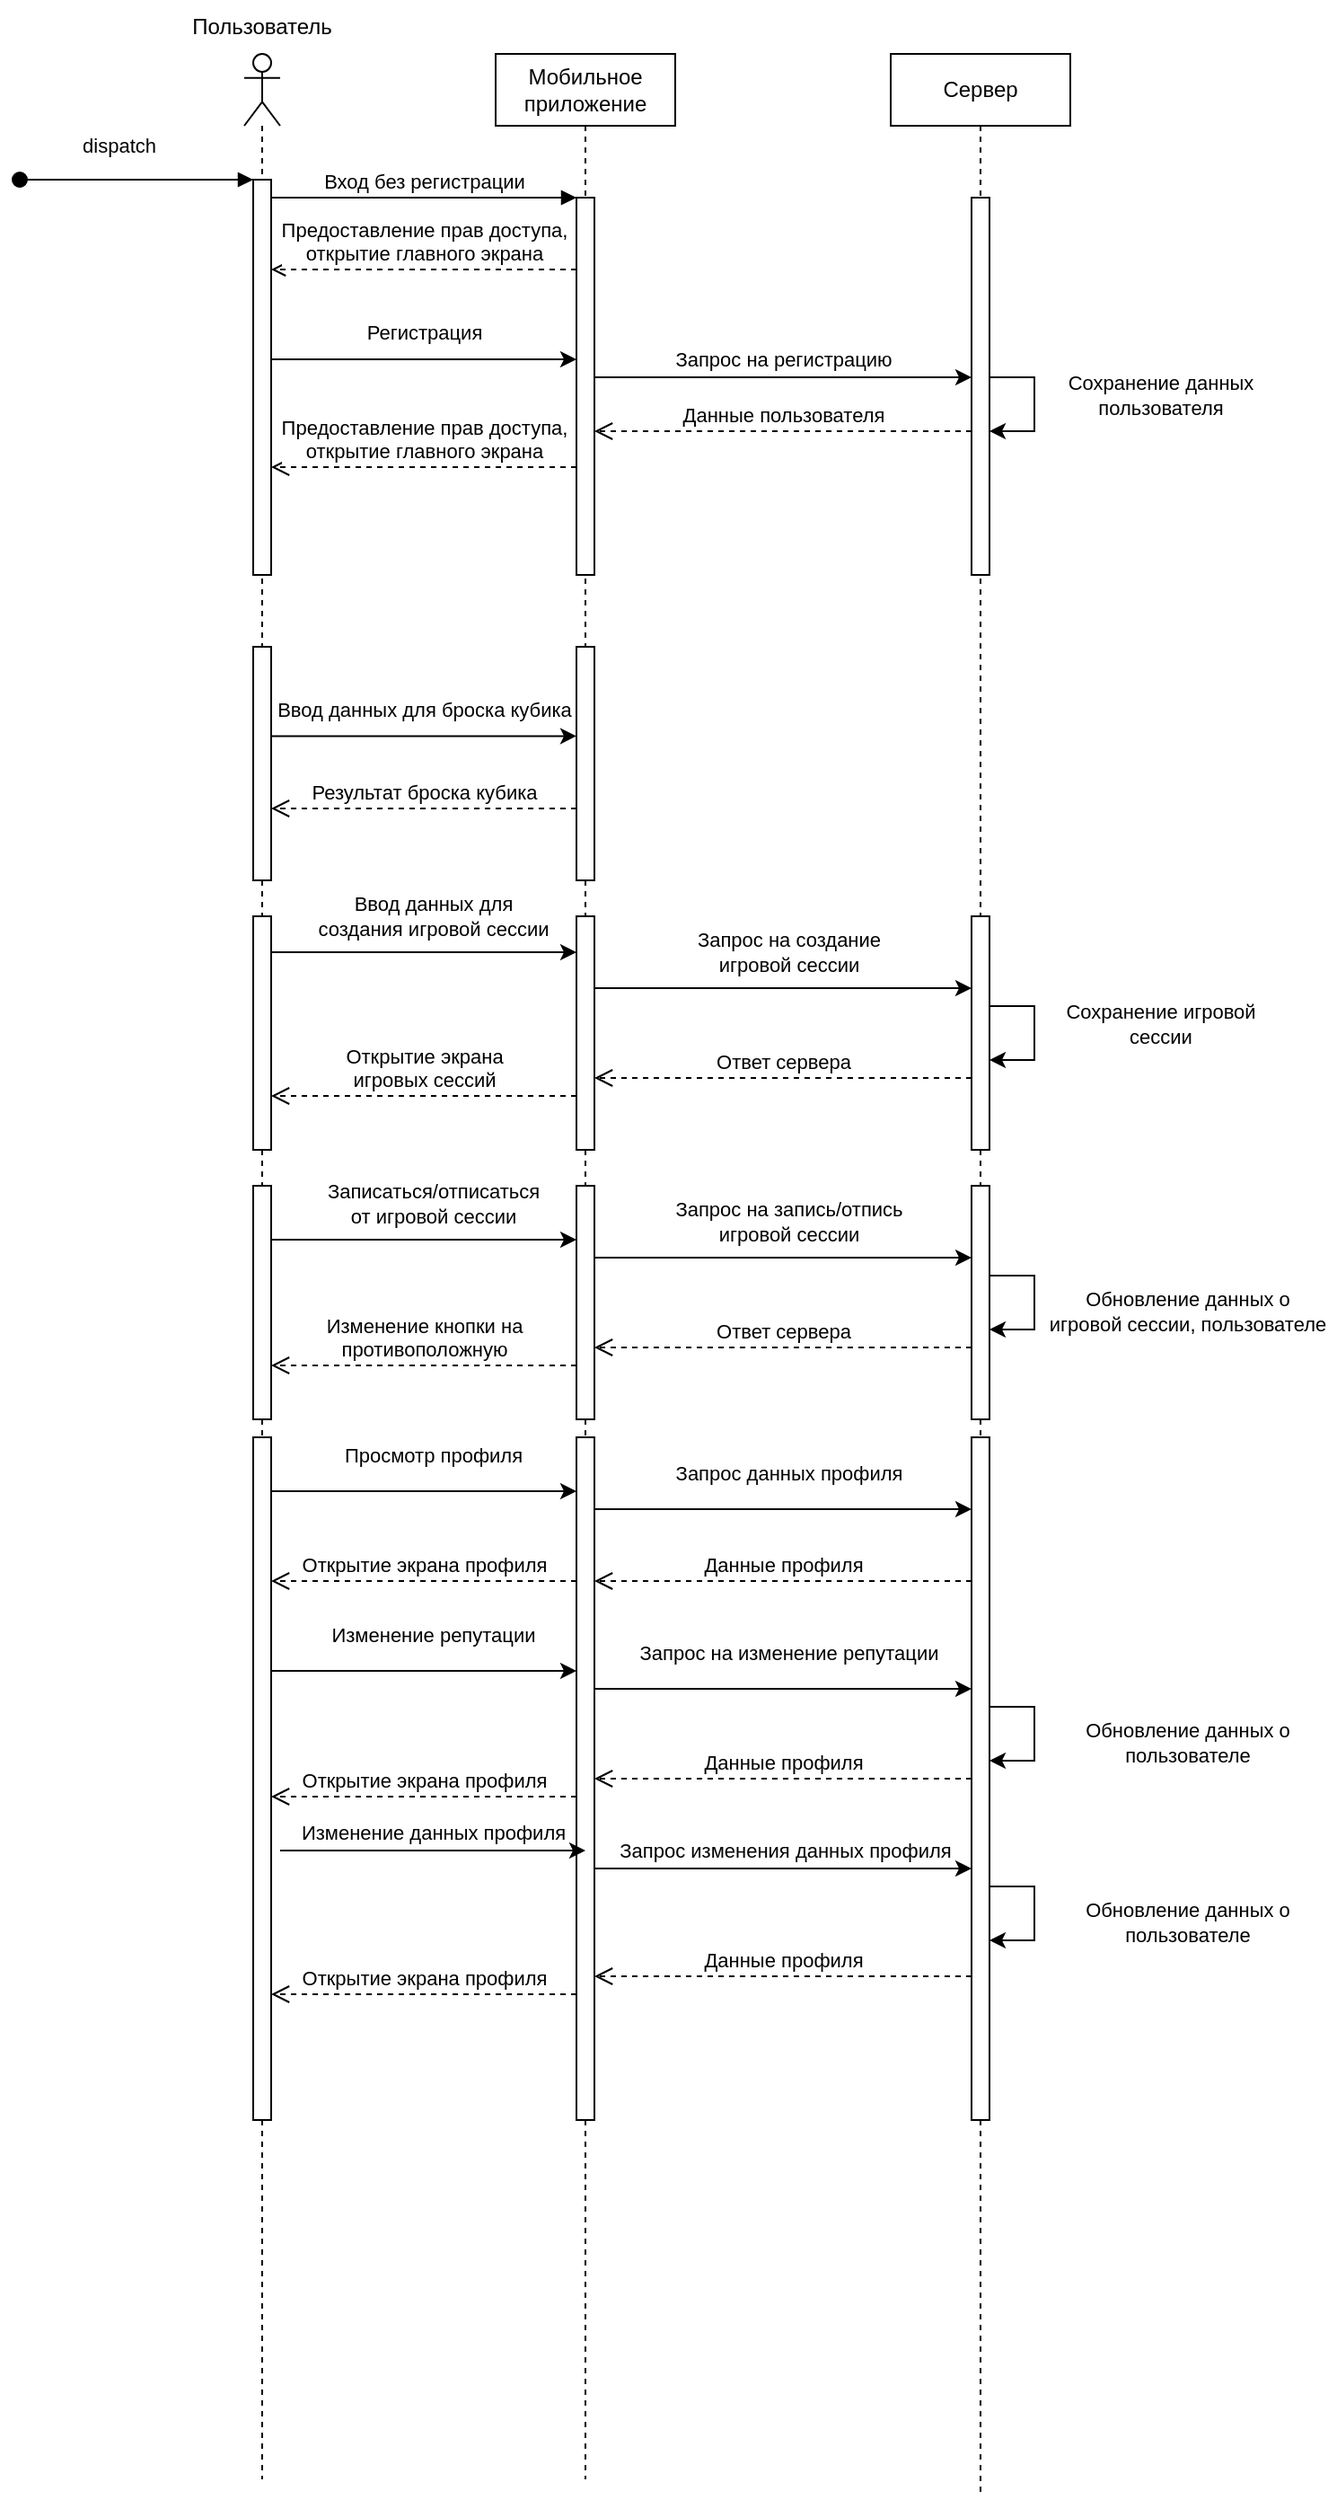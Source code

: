 <mxfile version="21.1.0" type="device">
  <diagram name="Page-1" id="2YBvvXClWsGukQMizWep">
    <mxGraphModel dx="1166" dy="639" grid="1" gridSize="10" guides="1" tooltips="1" connect="1" arrows="1" fold="1" page="1" pageScale="1" pageWidth="3300" pageHeight="4681" math="0" shadow="0">
      <root>
        <mxCell id="0" />
        <mxCell id="1" parent="0" />
        <mxCell id="aM9ryv3xv72pqoxQDRHE-5" value="Мобильное приложение" style="shape=umlLifeline;perimeter=lifelinePerimeter;whiteSpace=wrap;html=1;container=0;dropTarget=0;collapsible=0;recursiveResize=0;outlineConnect=0;portConstraint=eastwest;newEdgeStyle={&quot;edgeStyle&quot;:&quot;elbowEdgeStyle&quot;,&quot;elbow&quot;:&quot;vertical&quot;,&quot;curved&quot;:0,&quot;rounded&quot;:0};" parent="1" vertex="1">
          <mxGeometry x="315" y="40" width="100" height="1350" as="geometry" />
        </mxCell>
        <mxCell id="uKbhyfL9-IaZZ-EYEN8m-24" value="" style="html=1;points=[];perimeter=orthogonalPerimeter;outlineConnect=0;targetShapes=umlLifeline;portConstraint=eastwest;newEdgeStyle={&quot;edgeStyle&quot;:&quot;elbowEdgeStyle&quot;,&quot;elbow&quot;:&quot;vertical&quot;,&quot;curved&quot;:0,&quot;rounded&quot;:0};" parent="aM9ryv3xv72pqoxQDRHE-5" vertex="1">
          <mxGeometry x="45" y="330" width="10" height="130" as="geometry" />
        </mxCell>
        <mxCell id="yvVUbJLuIHBh7Mg7glon-2" value="" style="html=1;points=[];perimeter=orthogonalPerimeter;outlineConnect=0;targetShapes=umlLifeline;portConstraint=eastwest;newEdgeStyle={&quot;edgeStyle&quot;:&quot;elbowEdgeStyle&quot;,&quot;elbow&quot;:&quot;vertical&quot;,&quot;curved&quot;:0,&quot;rounded&quot;:0};" parent="aM9ryv3xv72pqoxQDRHE-5" vertex="1">
          <mxGeometry x="45" y="480" width="10" height="130" as="geometry" />
        </mxCell>
        <mxCell id="E9W8uGx8jKjw5kZFW5Ur-2" value="" style="html=1;points=[];perimeter=orthogonalPerimeter;outlineConnect=0;targetShapes=umlLifeline;portConstraint=eastwest;newEdgeStyle={&quot;edgeStyle&quot;:&quot;elbowEdgeStyle&quot;,&quot;elbow&quot;:&quot;vertical&quot;,&quot;curved&quot;:0,&quot;rounded&quot;:0};" vertex="1" parent="aM9ryv3xv72pqoxQDRHE-5">
          <mxGeometry x="45" y="630" width="10" height="130" as="geometry" />
        </mxCell>
        <mxCell id="E9W8uGx8jKjw5kZFW5Ur-15" value="" style="html=1;points=[];perimeter=orthogonalPerimeter;outlineConnect=0;targetShapes=umlLifeline;portConstraint=eastwest;newEdgeStyle={&quot;edgeStyle&quot;:&quot;elbowEdgeStyle&quot;,&quot;elbow&quot;:&quot;vertical&quot;,&quot;curved&quot;:0,&quot;rounded&quot;:0};" vertex="1" parent="aM9ryv3xv72pqoxQDRHE-5">
          <mxGeometry x="45" y="770" width="10" height="380" as="geometry" />
        </mxCell>
        <mxCell id="aM9ryv3xv72pqoxQDRHE-7" value="Вход без регистрации" style="html=1;verticalAlign=bottom;endArrow=block;edgeStyle=elbowEdgeStyle;elbow=vertical;curved=0;rounded=0;" parent="1" source="aM9ryv3xv72pqoxQDRHE-2" target="aM9ryv3xv72pqoxQDRHE-6" edge="1">
          <mxGeometry relative="1" as="geometry">
            <mxPoint x="290" y="130" as="sourcePoint" />
            <Array as="points">
              <mxPoint x="275" y="120" />
            </Array>
          </mxGeometry>
        </mxCell>
        <mxCell id="aM9ryv3xv72pqoxQDRHE-9" value="Предоставление прав доступа,&lt;br&gt;открытие главного экрана" style="html=1;verticalAlign=bottom;endArrow=open;edgeStyle=elbowEdgeStyle;elbow=vertical;curved=0;rounded=0;dashed=1;endFill=0;" parent="1" source="aM9ryv3xv72pqoxQDRHE-6" target="aM9ryv3xv72pqoxQDRHE-2" edge="1">
          <mxGeometry relative="1" as="geometry">
            <mxPoint x="270" y="160" as="sourcePoint" />
            <Array as="points">
              <mxPoint x="285" y="160" />
            </Array>
            <mxPoint x="195" y="160" as="targetPoint" />
          </mxGeometry>
        </mxCell>
        <mxCell id="aM9ryv3xv72pqoxQDRHE-3" value="dispatch" style="html=1;verticalAlign=bottom;startArrow=oval;endArrow=block;startSize=8;edgeStyle=elbowEdgeStyle;elbow=vertical;curved=0;rounded=0;" parent="1" target="aM9ryv3xv72pqoxQDRHE-2" edge="1">
          <mxGeometry x="-0.163" y="10" relative="1" as="geometry">
            <mxPoint x="50" y="110" as="sourcePoint" />
            <mxPoint as="offset" />
          </mxGeometry>
        </mxCell>
        <mxCell id="uKbhyfL9-IaZZ-EYEN8m-5" value="" style="shape=umlLifeline;perimeter=lifelinePerimeter;whiteSpace=wrap;html=1;container=1;dropTarget=0;collapsible=0;recursiveResize=0;outlineConnect=0;portConstraint=eastwest;newEdgeStyle={&quot;edgeStyle&quot;:&quot;elbowEdgeStyle&quot;,&quot;elbow&quot;:&quot;vertical&quot;,&quot;curved&quot;:0,&quot;rounded&quot;:0};participant=umlActor;" parent="1" vertex="1">
          <mxGeometry x="175" y="40" width="20" height="1350" as="geometry" />
        </mxCell>
        <mxCell id="uKbhyfL9-IaZZ-EYEN8m-23" value="" style="html=1;points=[];perimeter=orthogonalPerimeter;outlineConnect=0;targetShapes=umlLifeline;portConstraint=eastwest;newEdgeStyle={&quot;edgeStyle&quot;:&quot;elbowEdgeStyle&quot;,&quot;elbow&quot;:&quot;vertical&quot;,&quot;curved&quot;:0,&quot;rounded&quot;:0};" parent="uKbhyfL9-IaZZ-EYEN8m-5" vertex="1">
          <mxGeometry x="5" y="330" width="10" height="130" as="geometry" />
        </mxCell>
        <mxCell id="yvVUbJLuIHBh7Mg7glon-3" value="" style="html=1;points=[];perimeter=orthogonalPerimeter;outlineConnect=0;targetShapes=umlLifeline;portConstraint=eastwest;newEdgeStyle={&quot;edgeStyle&quot;:&quot;elbowEdgeStyle&quot;,&quot;elbow&quot;:&quot;vertical&quot;,&quot;curved&quot;:0,&quot;rounded&quot;:0};" parent="uKbhyfL9-IaZZ-EYEN8m-5" vertex="1">
          <mxGeometry x="5" y="480" width="10" height="130" as="geometry" />
        </mxCell>
        <mxCell id="E9W8uGx8jKjw5kZFW5Ur-1" value="" style="html=1;points=[];perimeter=orthogonalPerimeter;outlineConnect=0;targetShapes=umlLifeline;portConstraint=eastwest;newEdgeStyle={&quot;edgeStyle&quot;:&quot;elbowEdgeStyle&quot;,&quot;elbow&quot;:&quot;vertical&quot;,&quot;curved&quot;:0,&quot;rounded&quot;:0};" vertex="1" parent="uKbhyfL9-IaZZ-EYEN8m-5">
          <mxGeometry x="5" y="630" width="10" height="130" as="geometry" />
        </mxCell>
        <mxCell id="E9W8uGx8jKjw5kZFW5Ur-14" value="" style="html=1;points=[];perimeter=orthogonalPerimeter;outlineConnect=0;targetShapes=umlLifeline;portConstraint=eastwest;newEdgeStyle={&quot;edgeStyle&quot;:&quot;elbowEdgeStyle&quot;,&quot;elbow&quot;:&quot;vertical&quot;,&quot;curved&quot;:0,&quot;rounded&quot;:0};" vertex="1" parent="uKbhyfL9-IaZZ-EYEN8m-5">
          <mxGeometry x="5" y="770" width="10" height="380" as="geometry" />
        </mxCell>
        <mxCell id="uKbhyfL9-IaZZ-EYEN8m-6" value="Сервер" style="shape=umlLifeline;perimeter=lifelinePerimeter;whiteSpace=wrap;html=1;container=0;dropTarget=0;collapsible=0;recursiveResize=0;outlineConnect=0;portConstraint=eastwest;newEdgeStyle={&quot;edgeStyle&quot;:&quot;elbowEdgeStyle&quot;,&quot;elbow&quot;:&quot;vertical&quot;,&quot;curved&quot;:0,&quot;rounded&quot;:0};" parent="1" vertex="1">
          <mxGeometry x="535" y="40" width="100" height="1360" as="geometry" />
        </mxCell>
        <mxCell id="uKbhyfL9-IaZZ-EYEN8m-25" value="" style="html=1;points=[];perimeter=orthogonalPerimeter;outlineConnect=0;targetShapes=umlLifeline;portConstraint=eastwest;newEdgeStyle={&quot;edgeStyle&quot;:&quot;elbowEdgeStyle&quot;,&quot;elbow&quot;:&quot;vertical&quot;,&quot;curved&quot;:0,&quot;rounded&quot;:0};" parent="uKbhyfL9-IaZZ-EYEN8m-6" vertex="1">
          <mxGeometry x="45" y="480" width="10" height="130" as="geometry" />
        </mxCell>
        <mxCell id="E9W8uGx8jKjw5kZFW5Ur-3" value="" style="html=1;points=[];perimeter=orthogonalPerimeter;outlineConnect=0;targetShapes=umlLifeline;portConstraint=eastwest;newEdgeStyle={&quot;edgeStyle&quot;:&quot;elbowEdgeStyle&quot;,&quot;elbow&quot;:&quot;vertical&quot;,&quot;curved&quot;:0,&quot;rounded&quot;:0};" vertex="1" parent="uKbhyfL9-IaZZ-EYEN8m-6">
          <mxGeometry x="45" y="630" width="10" height="130" as="geometry" />
        </mxCell>
        <mxCell id="E9W8uGx8jKjw5kZFW5Ur-16" value="" style="html=1;points=[];perimeter=orthogonalPerimeter;outlineConnect=0;targetShapes=umlLifeline;portConstraint=eastwest;newEdgeStyle={&quot;edgeStyle&quot;:&quot;elbowEdgeStyle&quot;,&quot;elbow&quot;:&quot;vertical&quot;,&quot;curved&quot;:0,&quot;rounded&quot;:0};" vertex="1" parent="uKbhyfL9-IaZZ-EYEN8m-6">
          <mxGeometry x="45" y="770" width="10" height="380" as="geometry" />
        </mxCell>
        <mxCell id="uKbhyfL9-IaZZ-EYEN8m-8" value="" style="endArrow=classic;html=1;rounded=0;" parent="1" source="aM9ryv3xv72pqoxQDRHE-6" target="uKbhyfL9-IaZZ-EYEN8m-7" edge="1">
          <mxGeometry width="50" height="50" relative="1" as="geometry">
            <mxPoint x="395" y="130" as="sourcePoint" />
            <mxPoint x="445" y="80" as="targetPoint" />
            <Array as="points">
              <mxPoint x="445" y="220" />
            </Array>
          </mxGeometry>
        </mxCell>
        <mxCell id="uKbhyfL9-IaZZ-EYEN8m-7" value="" style="html=1;points=[];perimeter=orthogonalPerimeter;outlineConnect=0;targetShapes=umlLifeline;portConstraint=eastwest;newEdgeStyle={&quot;edgeStyle&quot;:&quot;elbowEdgeStyle&quot;,&quot;elbow&quot;:&quot;vertical&quot;,&quot;curved&quot;:0,&quot;rounded&quot;:0};" parent="1" vertex="1">
          <mxGeometry x="580" y="120" width="10" height="210" as="geometry" />
        </mxCell>
        <mxCell id="aM9ryv3xv72pqoxQDRHE-2" value="" style="html=1;points=[];perimeter=orthogonalPerimeter;outlineConnect=0;targetShapes=umlLifeline;portConstraint=eastwest;newEdgeStyle={&quot;edgeStyle&quot;:&quot;elbowEdgeStyle&quot;,&quot;elbow&quot;:&quot;vertical&quot;,&quot;curved&quot;:0,&quot;rounded&quot;:0};" parent="1" vertex="1">
          <mxGeometry x="180" y="110" width="10" height="220" as="geometry" />
        </mxCell>
        <mxCell id="uKbhyfL9-IaZZ-EYEN8m-9" value="" style="endArrow=classic;html=1;rounded=0;" parent="1" source="aM9ryv3xv72pqoxQDRHE-2" target="aM9ryv3xv72pqoxQDRHE-6" edge="1">
          <mxGeometry width="50" height="50" relative="1" as="geometry">
            <mxPoint x="245" y="215" as="sourcePoint" />
            <mxPoint x="295" y="165" as="targetPoint" />
            <Array as="points">
              <mxPoint x="325" y="210" />
            </Array>
          </mxGeometry>
        </mxCell>
        <mxCell id="uKbhyfL9-IaZZ-EYEN8m-11" value="Регистрация" style="edgeLabel;html=1;align=center;verticalAlign=middle;resizable=0;points=[];" parent="uKbhyfL9-IaZZ-EYEN8m-9" vertex="1" connectable="0">
          <mxGeometry x="-0.082" y="2" relative="1" as="geometry">
            <mxPoint x="7" y="-13" as="offset" />
          </mxGeometry>
        </mxCell>
        <mxCell id="uKbhyfL9-IaZZ-EYEN8m-12" value="Запрос на регистрацию" style="edgeLabel;html=1;align=center;verticalAlign=middle;resizable=0;points=[];" parent="1" vertex="1" connectable="0">
          <mxGeometry x="474.996" y="210" as="geometry" />
        </mxCell>
        <mxCell id="uKbhyfL9-IaZZ-EYEN8m-15" value="Данные пользователя" style="html=1;verticalAlign=bottom;endArrow=open;dashed=1;endSize=8;edgeStyle=elbowEdgeStyle;elbow=vertical;curved=0;rounded=0;" parent="1" source="uKbhyfL9-IaZZ-EYEN8m-7" target="aM9ryv3xv72pqoxQDRHE-6" edge="1">
          <mxGeometry relative="1" as="geometry">
            <mxPoint x="385" y="250" as="targetPoint" />
            <Array as="points">
              <mxPoint x="480" y="250" />
            </Array>
            <mxPoint x="575" y="250" as="sourcePoint" />
          </mxGeometry>
        </mxCell>
        <mxCell id="uKbhyfL9-IaZZ-EYEN8m-19" value="" style="group" parent="1" vertex="1" connectable="0">
          <mxGeometry x="615" y="220" width="69.996" height="30" as="geometry" />
        </mxCell>
        <mxCell id="uKbhyfL9-IaZZ-EYEN8m-16" value="" style="endArrow=classic;html=1;rounded=0;" parent="uKbhyfL9-IaZZ-EYEN8m-19" source="uKbhyfL9-IaZZ-EYEN8m-7" target="uKbhyfL9-IaZZ-EYEN8m-7" edge="1">
          <mxGeometry width="50" height="50" relative="1" as="geometry">
            <mxPoint x="-20" as="sourcePoint" />
            <mxPoint x="40" as="targetPoint" />
            <Array as="points">
              <mxPoint />
              <mxPoint y="30" />
            </Array>
          </mxGeometry>
        </mxCell>
        <mxCell id="uKbhyfL9-IaZZ-EYEN8m-18" value="Сохранение данных&lt;br&gt;пользователя" style="edgeLabel;html=1;align=center;verticalAlign=middle;resizable=0;points=[];" parent="uKbhyfL9-IaZZ-EYEN8m-19" vertex="1" connectable="0">
          <mxGeometry x="69.996" y="10" as="geometry" />
        </mxCell>
        <mxCell id="uKbhyfL9-IaZZ-EYEN8m-20" value="Предоставление прав доступа,&lt;br&gt;открытие главного экрана" style="html=1;verticalAlign=bottom;endArrow=open;dashed=1;endSize=8;edgeStyle=elbowEdgeStyle;elbow=vertical;curved=0;rounded=0;" parent="1" source="aM9ryv3xv72pqoxQDRHE-6" target="aM9ryv3xv72pqoxQDRHE-2" edge="1">
          <mxGeometry relative="1" as="geometry">
            <mxPoint x="195" y="270" as="targetPoint" />
            <Array as="points">
              <mxPoint x="315" y="270" />
            </Array>
            <mxPoint x="355" y="270" as="sourcePoint" />
          </mxGeometry>
        </mxCell>
        <mxCell id="uKbhyfL9-IaZZ-EYEN8m-22" value="Пользователь" style="text;html=1;strokeColor=none;fillColor=none;align=center;verticalAlign=middle;whiteSpace=wrap;rounded=0;" parent="1" vertex="1">
          <mxGeometry x="155" y="10" width="60" height="30" as="geometry" />
        </mxCell>
        <mxCell id="aM9ryv3xv72pqoxQDRHE-6" value="" style="html=1;points=[];perimeter=orthogonalPerimeter;outlineConnect=0;targetShapes=umlLifeline;portConstraint=eastwest;newEdgeStyle={&quot;edgeStyle&quot;:&quot;elbowEdgeStyle&quot;,&quot;elbow&quot;:&quot;vertical&quot;,&quot;curved&quot;:0,&quot;rounded&quot;:0};" parent="1" vertex="1">
          <mxGeometry x="360" y="120" width="10" height="210" as="geometry" />
        </mxCell>
        <mxCell id="uKbhyfL9-IaZZ-EYEN8m-26" value="" style="endArrow=classic;html=1;rounded=0;" parent="1" edge="1">
          <mxGeometry width="50" height="50" relative="1" as="geometry">
            <mxPoint x="190" y="419.71" as="sourcePoint" />
            <mxPoint x="360" y="419.71" as="targetPoint" />
            <Array as="points">
              <mxPoint x="325" y="419.71" />
            </Array>
          </mxGeometry>
        </mxCell>
        <mxCell id="uKbhyfL9-IaZZ-EYEN8m-27" value="Ввод данных для броска кубика" style="edgeLabel;html=1;align=center;verticalAlign=middle;resizable=0;points=[];" parent="uKbhyfL9-IaZZ-EYEN8m-26" vertex="1" connectable="0">
          <mxGeometry x="-0.082" y="2" relative="1" as="geometry">
            <mxPoint x="7" y="-13" as="offset" />
          </mxGeometry>
        </mxCell>
        <mxCell id="yvVUbJLuIHBh7Mg7glon-1" value="Результат броска кубика" style="html=1;verticalAlign=bottom;endArrow=open;dashed=1;endSize=8;edgeStyle=elbowEdgeStyle;elbow=vertical;curved=0;rounded=0;" parent="1" edge="1">
          <mxGeometry relative="1" as="geometry">
            <mxPoint x="190" y="460" as="targetPoint" />
            <Array as="points">
              <mxPoint x="315" y="460" />
            </Array>
            <mxPoint x="360" y="460" as="sourcePoint" />
          </mxGeometry>
        </mxCell>
        <mxCell id="yvVUbJLuIHBh7Mg7glon-4" value="" style="endArrow=classic;html=1;rounded=0;" parent="1" source="yvVUbJLuIHBh7Mg7glon-3" target="yvVUbJLuIHBh7Mg7glon-2" edge="1">
          <mxGeometry width="50" height="50" relative="1" as="geometry">
            <mxPoint x="210" y="580" as="sourcePoint" />
            <mxPoint x="260" y="530" as="targetPoint" />
            <Array as="points">
              <mxPoint x="290" y="540" />
            </Array>
          </mxGeometry>
        </mxCell>
        <mxCell id="yvVUbJLuIHBh7Mg7glon-5" value="Ввод данных для &lt;br&gt;создания игровой сессии" style="edgeLabel;html=1;align=center;verticalAlign=middle;resizable=0;points=[];" parent="yvVUbJLuIHBh7Mg7glon-4" vertex="1" connectable="0">
          <mxGeometry x="-0.13" relative="1" as="geometry">
            <mxPoint x="16" y="-20" as="offset" />
          </mxGeometry>
        </mxCell>
        <mxCell id="yvVUbJLuIHBh7Mg7glon-6" value="" style="endArrow=classic;html=1;rounded=0;" parent="1" edge="1">
          <mxGeometry width="50" height="50" relative="1" as="geometry">
            <mxPoint x="370" y="560" as="sourcePoint" />
            <mxPoint x="580" y="560" as="targetPoint" />
            <Array as="points">
              <mxPoint x="470" y="560" />
            </Array>
          </mxGeometry>
        </mxCell>
        <mxCell id="yvVUbJLuIHBh7Mg7glon-7" value="Запрос на создание&lt;br&gt;игровой сессии" style="edgeLabel;html=1;align=center;verticalAlign=middle;resizable=0;points=[];" parent="yvVUbJLuIHBh7Mg7glon-6" vertex="1" connectable="0">
          <mxGeometry x="-0.13" relative="1" as="geometry">
            <mxPoint x="16" y="-20" as="offset" />
          </mxGeometry>
        </mxCell>
        <mxCell id="yvVUbJLuIHBh7Mg7glon-8" value="" style="endArrow=classic;html=1;rounded=0;" parent="1" edge="1">
          <mxGeometry width="50" height="50" relative="1" as="geometry">
            <mxPoint x="590" y="570" as="sourcePoint" />
            <mxPoint x="590" y="600" as="targetPoint" />
            <Array as="points">
              <mxPoint x="615" y="570" />
              <mxPoint x="615" y="600" />
            </Array>
          </mxGeometry>
        </mxCell>
        <mxCell id="yvVUbJLuIHBh7Mg7glon-9" value="Сохранение игровой&lt;br&gt;сессии" style="edgeLabel;html=1;align=center;verticalAlign=middle;resizable=0;points=[];" parent="1" vertex="1" connectable="0">
          <mxGeometry x="684.996" y="580" as="geometry" />
        </mxCell>
        <mxCell id="yvVUbJLuIHBh7Mg7glon-11" value="Ответ сервера" style="html=1;verticalAlign=bottom;endArrow=open;dashed=1;endSize=8;edgeStyle=elbowEdgeStyle;elbow=vertical;curved=0;rounded=0;" parent="1" edge="1">
          <mxGeometry relative="1" as="geometry">
            <mxPoint x="370" y="610" as="targetPoint" />
            <Array as="points">
              <mxPoint x="535" y="610" />
            </Array>
            <mxPoint x="580" y="610" as="sourcePoint" />
          </mxGeometry>
        </mxCell>
        <mxCell id="yvVUbJLuIHBh7Mg7glon-13" value="Открытие экрана&lt;br&gt;игровых сессий" style="html=1;verticalAlign=bottom;endArrow=open;dashed=1;endSize=8;edgeStyle=elbowEdgeStyle;elbow=vertical;curved=0;rounded=0;" parent="1" edge="1">
          <mxGeometry x="-0.002" relative="1" as="geometry">
            <mxPoint x="190" y="620" as="targetPoint" />
            <Array as="points">
              <mxPoint x="315" y="620" />
            </Array>
            <mxPoint x="360" y="620" as="sourcePoint" />
            <mxPoint as="offset" />
          </mxGeometry>
        </mxCell>
        <mxCell id="E9W8uGx8jKjw5kZFW5Ur-4" value="" style="endArrow=classic;html=1;rounded=0;" edge="1" parent="1">
          <mxGeometry width="50" height="50" relative="1" as="geometry">
            <mxPoint x="190" y="700" as="sourcePoint" />
            <mxPoint x="360" y="700" as="targetPoint" />
            <Array as="points">
              <mxPoint x="290" y="700" />
            </Array>
          </mxGeometry>
        </mxCell>
        <mxCell id="E9W8uGx8jKjw5kZFW5Ur-5" value="Записаться/отписаться&lt;br&gt;от игровой сессии" style="edgeLabel;html=1;align=center;verticalAlign=middle;resizable=0;points=[];" vertex="1" connectable="0" parent="E9W8uGx8jKjw5kZFW5Ur-4">
          <mxGeometry x="-0.13" relative="1" as="geometry">
            <mxPoint x="16" y="-20" as="offset" />
          </mxGeometry>
        </mxCell>
        <mxCell id="E9W8uGx8jKjw5kZFW5Ur-7" value="" style="endArrow=classic;html=1;rounded=0;" edge="1" parent="1">
          <mxGeometry width="50" height="50" relative="1" as="geometry">
            <mxPoint x="370" y="710" as="sourcePoint" />
            <mxPoint x="580" y="710" as="targetPoint" />
            <Array as="points">
              <mxPoint x="470" y="710" />
            </Array>
          </mxGeometry>
        </mxCell>
        <mxCell id="E9W8uGx8jKjw5kZFW5Ur-8" value="Запрос на запись/отпись&lt;br&gt;игровой сессии" style="edgeLabel;html=1;align=center;verticalAlign=middle;resizable=0;points=[];" vertex="1" connectable="0" parent="E9W8uGx8jKjw5kZFW5Ur-7">
          <mxGeometry x="-0.13" relative="1" as="geometry">
            <mxPoint x="16" y="-20" as="offset" />
          </mxGeometry>
        </mxCell>
        <mxCell id="E9W8uGx8jKjw5kZFW5Ur-9" value="" style="endArrow=classic;html=1;rounded=0;" edge="1" parent="1">
          <mxGeometry width="50" height="50" relative="1" as="geometry">
            <mxPoint x="590" y="720" as="sourcePoint" />
            <mxPoint x="590" y="750" as="targetPoint" />
            <Array as="points">
              <mxPoint x="615" y="720" />
              <mxPoint x="615" y="750" />
            </Array>
          </mxGeometry>
        </mxCell>
        <mxCell id="E9W8uGx8jKjw5kZFW5Ur-10" value="Обновление данных о&lt;br&gt;игровой сессии, пользователе" style="edgeLabel;html=1;align=center;verticalAlign=middle;resizable=0;points=[];" vertex="1" connectable="0" parent="1">
          <mxGeometry x="699.996" y="740" as="geometry" />
        </mxCell>
        <mxCell id="E9W8uGx8jKjw5kZFW5Ur-11" value="Ответ сервера" style="html=1;verticalAlign=bottom;endArrow=open;dashed=1;endSize=8;edgeStyle=elbowEdgeStyle;elbow=vertical;curved=0;rounded=0;" edge="1" parent="1">
          <mxGeometry relative="1" as="geometry">
            <mxPoint x="370" y="760" as="targetPoint" />
            <Array as="points">
              <mxPoint x="535" y="760" />
            </Array>
            <mxPoint x="580" y="760" as="sourcePoint" />
          </mxGeometry>
        </mxCell>
        <mxCell id="E9W8uGx8jKjw5kZFW5Ur-13" value="Изменение кнопки на&lt;br&gt;противоположную" style="html=1;verticalAlign=bottom;endArrow=open;dashed=1;endSize=8;edgeStyle=elbowEdgeStyle;elbow=vertical;curved=0;rounded=0;" edge="1" parent="1">
          <mxGeometry x="-0.002" relative="1" as="geometry">
            <mxPoint x="190" y="770" as="targetPoint" />
            <Array as="points">
              <mxPoint x="315" y="770" />
            </Array>
            <mxPoint x="360" y="770" as="sourcePoint" />
            <mxPoint as="offset" />
          </mxGeometry>
        </mxCell>
        <mxCell id="E9W8uGx8jKjw5kZFW5Ur-18" value="" style="endArrow=classic;html=1;rounded=0;" edge="1" parent="1">
          <mxGeometry width="50" height="50" relative="1" as="geometry">
            <mxPoint x="190" y="840" as="sourcePoint" />
            <mxPoint x="360" y="840" as="targetPoint" />
            <Array as="points">
              <mxPoint x="290" y="840" />
            </Array>
          </mxGeometry>
        </mxCell>
        <mxCell id="E9W8uGx8jKjw5kZFW5Ur-19" value="Просмотр профиля" style="edgeLabel;html=1;align=center;verticalAlign=middle;resizable=0;points=[];" vertex="1" connectable="0" parent="E9W8uGx8jKjw5kZFW5Ur-18">
          <mxGeometry x="-0.13" relative="1" as="geometry">
            <mxPoint x="16" y="-20" as="offset" />
          </mxGeometry>
        </mxCell>
        <mxCell id="E9W8uGx8jKjw5kZFW5Ur-21" value="" style="endArrow=classic;html=1;rounded=0;" edge="1" parent="1">
          <mxGeometry width="50" height="50" relative="1" as="geometry">
            <mxPoint x="370" y="850" as="sourcePoint" />
            <mxPoint x="580" y="850" as="targetPoint" />
            <Array as="points">
              <mxPoint x="470" y="850" />
            </Array>
          </mxGeometry>
        </mxCell>
        <mxCell id="E9W8uGx8jKjw5kZFW5Ur-22" value="Запрос данных профиля" style="edgeLabel;html=1;align=center;verticalAlign=middle;resizable=0;points=[];" vertex="1" connectable="0" parent="E9W8uGx8jKjw5kZFW5Ur-21">
          <mxGeometry x="-0.13" relative="1" as="geometry">
            <mxPoint x="16" y="-20" as="offset" />
          </mxGeometry>
        </mxCell>
        <mxCell id="E9W8uGx8jKjw5kZFW5Ur-23" value="Данные профиля" style="html=1;verticalAlign=bottom;endArrow=open;dashed=1;endSize=8;edgeStyle=elbowEdgeStyle;elbow=vertical;curved=0;rounded=0;" edge="1" parent="1">
          <mxGeometry relative="1" as="geometry">
            <mxPoint x="370" y="890" as="targetPoint" />
            <Array as="points">
              <mxPoint x="535" y="890" />
            </Array>
            <mxPoint x="580" y="890" as="sourcePoint" />
          </mxGeometry>
        </mxCell>
        <mxCell id="E9W8uGx8jKjw5kZFW5Ur-25" value="Открытие экрана профиля" style="html=1;verticalAlign=bottom;endArrow=open;dashed=1;endSize=8;edgeStyle=elbowEdgeStyle;elbow=vertical;curved=0;rounded=0;" edge="1" parent="1">
          <mxGeometry x="-0.002" relative="1" as="geometry">
            <mxPoint x="190" y="890" as="targetPoint" />
            <Array as="points">
              <mxPoint x="315" y="890" />
            </Array>
            <mxPoint x="360" y="890" as="sourcePoint" />
            <mxPoint as="offset" />
          </mxGeometry>
        </mxCell>
        <mxCell id="E9W8uGx8jKjw5kZFW5Ur-26" value="" style="endArrow=classic;html=1;rounded=0;" edge="1" parent="1">
          <mxGeometry width="50" height="50" relative="1" as="geometry">
            <mxPoint x="190" y="940" as="sourcePoint" />
            <mxPoint x="360" y="940" as="targetPoint" />
            <Array as="points">
              <mxPoint x="290" y="940" />
            </Array>
          </mxGeometry>
        </mxCell>
        <mxCell id="E9W8uGx8jKjw5kZFW5Ur-27" value="Изменение репутации" style="edgeLabel;html=1;align=center;verticalAlign=middle;resizable=0;points=[];" vertex="1" connectable="0" parent="E9W8uGx8jKjw5kZFW5Ur-26">
          <mxGeometry x="-0.13" relative="1" as="geometry">
            <mxPoint x="16" y="-20" as="offset" />
          </mxGeometry>
        </mxCell>
        <mxCell id="E9W8uGx8jKjw5kZFW5Ur-28" value="" style="endArrow=classic;html=1;rounded=0;" edge="1" parent="1">
          <mxGeometry width="50" height="50" relative="1" as="geometry">
            <mxPoint x="370" y="950" as="sourcePoint" />
            <mxPoint x="580" y="950" as="targetPoint" />
            <Array as="points">
              <mxPoint x="470" y="950" />
            </Array>
          </mxGeometry>
        </mxCell>
        <mxCell id="E9W8uGx8jKjw5kZFW5Ur-29" value="Запрос на изменение репутации" style="edgeLabel;html=1;align=center;verticalAlign=middle;resizable=0;points=[];" vertex="1" connectable="0" parent="E9W8uGx8jKjw5kZFW5Ur-28">
          <mxGeometry x="-0.13" relative="1" as="geometry">
            <mxPoint x="16" y="-20" as="offset" />
          </mxGeometry>
        </mxCell>
        <mxCell id="E9W8uGx8jKjw5kZFW5Ur-31" value="" style="endArrow=classic;html=1;rounded=0;" edge="1" parent="1">
          <mxGeometry width="50" height="50" relative="1" as="geometry">
            <mxPoint x="590" y="960" as="sourcePoint" />
            <mxPoint x="590" y="990" as="targetPoint" />
            <Array as="points">
              <mxPoint x="615" y="960" />
              <mxPoint x="615" y="990" />
            </Array>
          </mxGeometry>
        </mxCell>
        <mxCell id="E9W8uGx8jKjw5kZFW5Ur-32" value="Обновление данных о&lt;br&gt;пользователе" style="edgeLabel;html=1;align=center;verticalAlign=middle;resizable=0;points=[];" vertex="1" connectable="0" parent="1">
          <mxGeometry x="699.996" y="980" as="geometry" />
        </mxCell>
        <mxCell id="E9W8uGx8jKjw5kZFW5Ur-33" value="Данные профиля" style="html=1;verticalAlign=bottom;endArrow=open;dashed=1;endSize=8;edgeStyle=elbowEdgeStyle;elbow=vertical;curved=0;rounded=0;" edge="1" parent="1">
          <mxGeometry relative="1" as="geometry">
            <mxPoint x="370" y="1000" as="targetPoint" />
            <Array as="points">
              <mxPoint x="535" y="1000" />
            </Array>
            <mxPoint x="580" y="1000" as="sourcePoint" />
          </mxGeometry>
        </mxCell>
        <mxCell id="E9W8uGx8jKjw5kZFW5Ur-34" value="Открытие экрана профиля" style="html=1;verticalAlign=bottom;endArrow=open;dashed=1;endSize=8;edgeStyle=elbowEdgeStyle;elbow=vertical;curved=0;rounded=0;" edge="1" parent="1">
          <mxGeometry x="-0.002" relative="1" as="geometry">
            <mxPoint x="190" y="1010" as="targetPoint" />
            <Array as="points">
              <mxPoint x="315" y="1010" />
            </Array>
            <mxPoint x="360" y="1010" as="sourcePoint" />
            <mxPoint as="offset" />
          </mxGeometry>
        </mxCell>
        <mxCell id="E9W8uGx8jKjw5kZFW5Ur-35" value="" style="endArrow=classic;html=1;rounded=0;" edge="1" parent="1">
          <mxGeometry width="50" height="50" relative="1" as="geometry">
            <mxPoint x="195" y="1040" as="sourcePoint" />
            <mxPoint x="365" y="1040" as="targetPoint" />
            <Array as="points">
              <mxPoint x="295" y="1040" />
            </Array>
          </mxGeometry>
        </mxCell>
        <mxCell id="E9W8uGx8jKjw5kZFW5Ur-36" value="Изменение данных профиля" style="edgeLabel;html=1;align=center;verticalAlign=middle;resizable=0;points=[];" vertex="1" connectable="0" parent="E9W8uGx8jKjw5kZFW5Ur-35">
          <mxGeometry x="-0.13" relative="1" as="geometry">
            <mxPoint x="11" y="-10" as="offset" />
          </mxGeometry>
        </mxCell>
        <mxCell id="E9W8uGx8jKjw5kZFW5Ur-37" value="" style="endArrow=classic;html=1;rounded=0;" edge="1" parent="1">
          <mxGeometry width="50" height="50" relative="1" as="geometry">
            <mxPoint x="370" y="1050" as="sourcePoint" />
            <mxPoint x="580" y="1050" as="targetPoint" />
            <Array as="points">
              <mxPoint x="470" y="1050" />
            </Array>
          </mxGeometry>
        </mxCell>
        <mxCell id="E9W8uGx8jKjw5kZFW5Ur-38" value="Запрос изменения данных профиля" style="edgeLabel;html=1;align=center;verticalAlign=middle;resizable=0;points=[];" vertex="1" connectable="0" parent="E9W8uGx8jKjw5kZFW5Ur-37">
          <mxGeometry x="-0.13" relative="1" as="geometry">
            <mxPoint x="14" y="-10" as="offset" />
          </mxGeometry>
        </mxCell>
        <mxCell id="E9W8uGx8jKjw5kZFW5Ur-40" value="" style="endArrow=classic;html=1;rounded=0;" edge="1" parent="1">
          <mxGeometry width="50" height="50" relative="1" as="geometry">
            <mxPoint x="590" y="1060" as="sourcePoint" />
            <mxPoint x="590" y="1090" as="targetPoint" />
            <Array as="points">
              <mxPoint x="615" y="1060" />
              <mxPoint x="615" y="1090" />
            </Array>
          </mxGeometry>
        </mxCell>
        <mxCell id="E9W8uGx8jKjw5kZFW5Ur-41" value="Обновление данных о&lt;br&gt;пользователе" style="edgeLabel;html=1;align=center;verticalAlign=middle;resizable=0;points=[];" vertex="1" connectable="0" parent="1">
          <mxGeometry x="699.996" y="1080" as="geometry" />
        </mxCell>
        <mxCell id="E9W8uGx8jKjw5kZFW5Ur-42" value="Данные профиля" style="html=1;verticalAlign=bottom;endArrow=open;dashed=1;endSize=8;edgeStyle=elbowEdgeStyle;elbow=vertical;curved=0;rounded=0;" edge="1" parent="1">
          <mxGeometry relative="1" as="geometry">
            <mxPoint x="370" y="1110" as="targetPoint" />
            <Array as="points">
              <mxPoint x="535" y="1110" />
            </Array>
            <mxPoint x="580" y="1110" as="sourcePoint" />
          </mxGeometry>
        </mxCell>
        <mxCell id="E9W8uGx8jKjw5kZFW5Ur-43" value="Открытие экрана профиля" style="html=1;verticalAlign=bottom;endArrow=open;dashed=1;endSize=8;edgeStyle=elbowEdgeStyle;elbow=vertical;curved=0;rounded=0;" edge="1" parent="1">
          <mxGeometry x="-0.002" relative="1" as="geometry">
            <mxPoint x="190" y="1120" as="targetPoint" />
            <Array as="points">
              <mxPoint x="315" y="1120" />
            </Array>
            <mxPoint x="360" y="1120" as="sourcePoint" />
            <mxPoint as="offset" />
          </mxGeometry>
        </mxCell>
      </root>
    </mxGraphModel>
  </diagram>
</mxfile>
